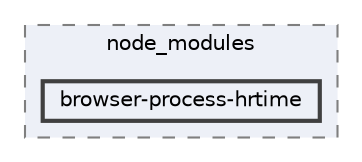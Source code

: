 digraph "pkiclassroomrescheduler/src/main/frontend/node_modules/browser-process-hrtime"
{
 // LATEX_PDF_SIZE
  bgcolor="transparent";
  edge [fontname=Helvetica,fontsize=10,labelfontname=Helvetica,labelfontsize=10];
  node [fontname=Helvetica,fontsize=10,shape=box,height=0.2,width=0.4];
  compound=true
  subgraph clusterdir_72953eda66ccb3a2722c28e1c3e6c23b {
    graph [ bgcolor="#edf0f7", pencolor="grey50", label="node_modules", fontname=Helvetica,fontsize=10 style="filled,dashed", URL="dir_72953eda66ccb3a2722c28e1c3e6c23b.html",tooltip=""]
  dir_bda1fe7270ef74e3207aa8c52d0e4e4c [label="browser-process-hrtime", fillcolor="#edf0f7", color="grey25", style="filled,bold", URL="dir_bda1fe7270ef74e3207aa8c52d0e4e4c.html",tooltip=""];
  }
}

